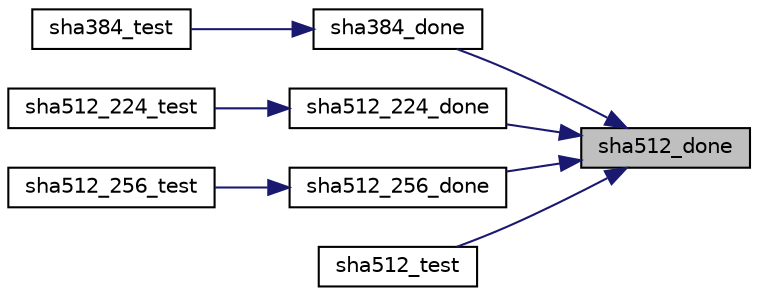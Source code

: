digraph "sha512_done"
{
 // LATEX_PDF_SIZE
  edge [fontname="Helvetica",fontsize="10",labelfontname="Helvetica",labelfontsize="10"];
  node [fontname="Helvetica",fontsize="10",shape=record];
  rankdir="RL";
  Node13 [label="sha512_done",height=0.2,width=0.4,color="black", fillcolor="grey75", style="filled", fontcolor="black",tooltip="Terminate the hash to get the digest."];
  Node13 -> Node14 [dir="back",color="midnightblue",fontsize="10",style="solid",fontname="Helvetica"];
  Node14 [label="sha384_done",height=0.2,width=0.4,color="black", fillcolor="white", style="filled",URL="$sha384_8c.html#a2541eaa82b2f0359960099fdc33ce0da",tooltip="Terminate the hash to get the digest."];
  Node14 -> Node15 [dir="back",color="midnightblue",fontsize="10",style="solid",fontname="Helvetica"];
  Node15 [label="sha384_test",height=0.2,width=0.4,color="black", fillcolor="white", style="filled",URL="$sha384_8c.html#a1ac8ac4cbd0dfdfc0e06569ab41ff0d1",tooltip="Self-test the hash."];
  Node13 -> Node16 [dir="back",color="midnightblue",fontsize="10",style="solid",fontname="Helvetica"];
  Node16 [label="sha512_224_done",height=0.2,width=0.4,color="black", fillcolor="white", style="filled",URL="$sha512__224_8c.html#a0cc5bf24c917af4d27c51631b60a1650",tooltip="Terminate the hash to get the digest."];
  Node16 -> Node17 [dir="back",color="midnightblue",fontsize="10",style="solid",fontname="Helvetica"];
  Node17 [label="sha512_224_test",height=0.2,width=0.4,color="black", fillcolor="white", style="filled",URL="$sha512__224_8c.html#ac8368f2476602154ab8dc37d4e749f0b",tooltip="Self-test the hash."];
  Node13 -> Node18 [dir="back",color="midnightblue",fontsize="10",style="solid",fontname="Helvetica"];
  Node18 [label="sha512_256_done",height=0.2,width=0.4,color="black", fillcolor="white", style="filled",URL="$sha512__256_8c.html#a0675093fe7375fc32d628276aaed085e",tooltip="Terminate the hash to get the digest."];
  Node18 -> Node19 [dir="back",color="midnightblue",fontsize="10",style="solid",fontname="Helvetica"];
  Node19 [label="sha512_256_test",height=0.2,width=0.4,color="black", fillcolor="white", style="filled",URL="$sha512__256_8c.html#a106417ec8f8933389f03e08a1d33f571",tooltip="Self-test the hash."];
  Node13 -> Node20 [dir="back",color="midnightblue",fontsize="10",style="solid",fontname="Helvetica"];
  Node20 [label="sha512_test",height=0.2,width=0.4,color="black", fillcolor="white", style="filled",URL="$sha512_8c.html#a206737dab618caebf5c8e56bf93e328a",tooltip="Self-test the hash."];
}
